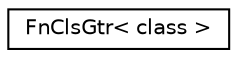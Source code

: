 digraph "Graphical Class Hierarchy"
{
 // LATEX_PDF_SIZE
  edge [fontname="Helvetica",fontsize="10",labelfontname="Helvetica",labelfontsize="10"];
  node [fontname="Helvetica",fontsize="10",shape=record];
  rankdir="LR";
  Node0 [label="FnClsGtr\< class \>",height=0.2,width=0.4,color="black", fillcolor="white", style="filled",URL="$classFnClsGtr.html",tooltip=" "];
}
